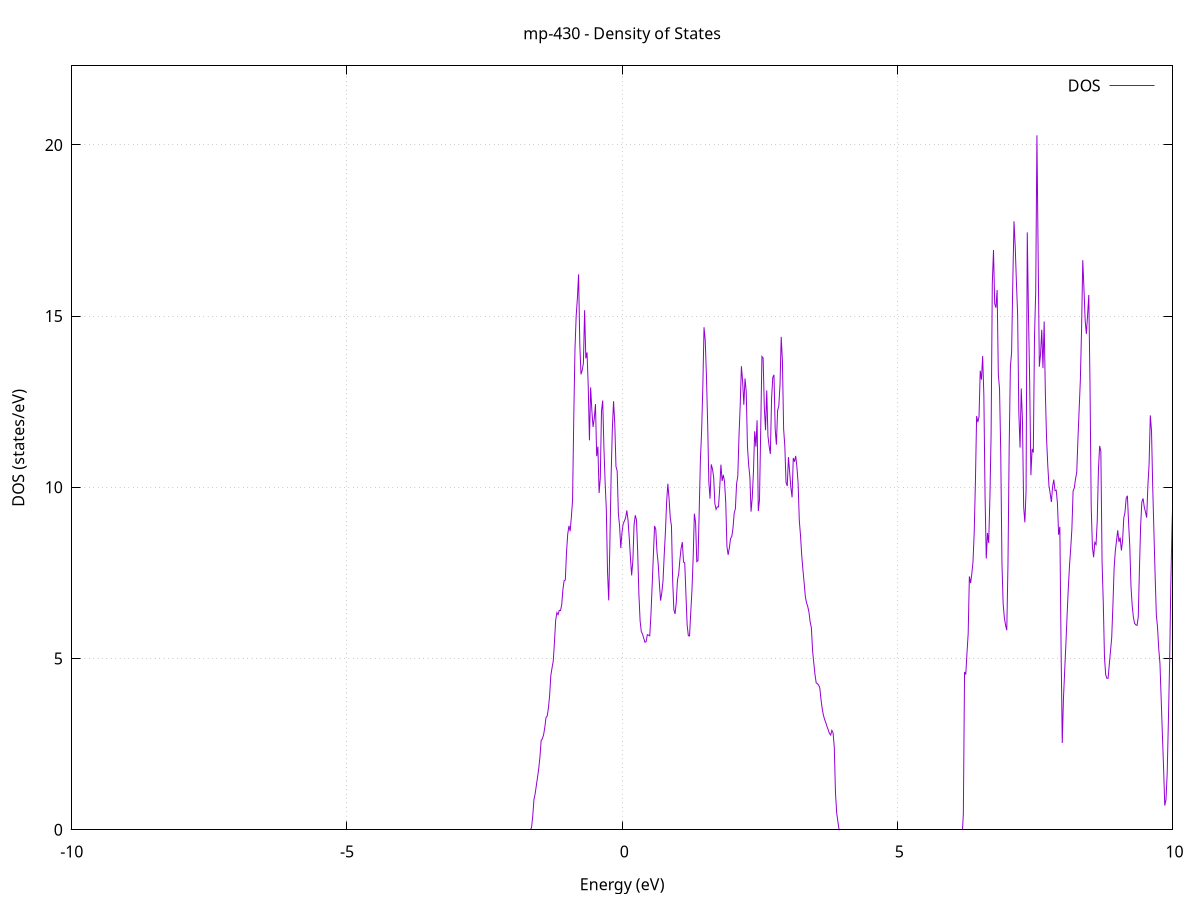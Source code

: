 set title 'mp-430 - Density of States'
set xlabel 'Energy (eV)'
set ylabel 'DOS (states/eV)'
set grid
set xrange [-10:10]
set yrange [0:22.307]
set xzeroaxis lt -1
set terminal png size 800,600
set output 'mp-430_dos_gnuplot.png'
plot '-' using 1:2 with lines title 'DOS'
-31.211500 0.000000
-31.189600 0.000000
-31.167700 0.000000
-31.145800 0.000000
-31.123900 0.000000
-31.101900 0.000000
-31.080000 0.000000
-31.058100 0.000000
-31.036200 0.000000
-31.014300 0.000000
-30.992400 0.000000
-30.970400 0.000000
-30.948500 0.000000
-30.926600 0.000000
-30.904700 0.000000
-30.882800 0.000000
-30.860900 0.000000
-30.839000 0.000000
-30.817000 0.000000
-30.795100 0.000000
-30.773200 0.000000
-30.751300 0.000000
-30.729400 0.000000
-30.707500 0.000000
-30.685500 0.000000
-30.663600 0.000000
-30.641700 0.000000
-30.619800 0.000000
-30.597900 0.000000
-30.576000 0.000000
-30.554000 0.000000
-30.532100 0.000000
-30.510200 0.000000
-30.488300 0.000000
-30.466400 0.000000
-30.444500 0.000000
-30.422500 0.000000
-30.400600 0.000000
-30.378700 0.000000
-30.356800 0.000000
-30.334900 0.000000
-30.313000 0.000000
-30.291000 0.000000
-30.269100 0.000000
-30.247200 0.000000
-30.225300 0.000000
-30.203400 0.000000
-30.181500 0.000000
-30.159500 0.000000
-30.137600 0.000000
-30.115700 0.000000
-30.093800 0.000000
-30.071900 0.000000
-30.050000 0.000000
-30.028000 0.000000
-30.006100 0.000000
-29.984200 0.000000
-29.962300 0.000000
-29.940400 0.000000
-29.918500 0.000000
-29.896500 0.000000
-29.874600 0.000000
-29.852700 0.000000
-29.830800 0.000000
-29.808900 0.000000
-29.787000 0.000000
-29.765000 0.000000
-29.743100 0.000000
-29.721200 0.000000
-29.699300 0.000000
-29.677400 0.000000
-29.655500 0.000000
-29.633500 0.000000
-29.611600 0.000000
-29.589700 0.000000
-29.567800 0.000000
-29.545900 0.000000
-29.524000 0.000000
-29.502100 0.000000
-29.480100 0.000000
-29.458200 0.000000
-29.436300 0.000000
-29.414400 0.000000
-29.392500 0.000000
-29.370600 0.000000
-29.348600 0.000000
-29.326700 0.000000
-29.304800 0.000000
-29.282900 0.000000
-29.261000 0.000000
-29.239100 0.000000
-29.217100 1.244600
-29.195200 69.837500
-29.173300 95.609100
-29.151400 87.484400
-29.129500 80.912200
-29.107600 14.879300
-29.085600 58.943300
-29.063700 73.013200
-29.041800 54.774900
-29.019900 66.242100
-28.998000 77.907800
-28.976100 80.131700
-28.954100 172.298200
-28.932200 119.323700
-28.910300 32.565500
-28.888400 0.000000
-28.866500 0.000000
-28.844600 0.000000
-28.822600 0.000000
-28.800700 0.000000
-28.778800 0.000000
-28.756900 0.000000
-28.735000 0.000000
-28.713100 0.000000
-28.691100 0.000000
-28.669200 0.000000
-28.647300 0.000000
-28.625400 0.000000
-28.603500 0.000000
-28.581600 0.000000
-28.559600 0.000000
-28.537700 0.000000
-28.515800 0.000000
-28.493900 0.000000
-28.472000 0.000000
-28.450100 0.000000
-28.428100 0.000000
-28.406200 0.000000
-28.384300 0.000000
-28.362400 0.000000
-28.340500 0.000000
-28.318600 0.000000
-28.296700 0.000000
-28.274700 0.000000
-28.252800 0.000000
-28.230900 0.000000
-28.209000 0.000000
-28.187100 0.000000
-28.165200 0.000000
-28.143200 0.000000
-28.121300 0.000000
-28.099400 0.000000
-28.077500 0.000000
-28.055600 0.000000
-28.033700 0.000000
-28.011700 0.000000
-27.989800 0.000000
-27.967900 0.000000
-27.946000 0.000000
-27.924100 0.000000
-27.902200 0.000000
-27.880200 0.000000
-27.858300 0.000000
-27.836400 0.000000
-27.814500 0.000000
-27.792600 0.000000
-27.770700 0.000000
-27.748700 0.000000
-27.726800 0.000000
-27.704900 0.000000
-27.683000 0.000000
-27.661100 0.000000
-27.639200 0.000000
-27.617200 0.000000
-27.595300 0.000000
-27.573400 0.000000
-27.551500 0.000000
-27.529600 0.000000
-27.507700 0.000000
-27.485700 0.000000
-27.463800 0.000000
-27.441900 0.000000
-27.420000 0.000000
-27.398100 0.000000
-27.376200 0.000000
-27.354200 0.000000
-27.332300 0.000000
-27.310400 0.000000
-27.288500 0.000000
-27.266600 0.000000
-27.244700 0.000000
-27.222700 0.000000
-27.200800 0.000000
-27.178900 0.000000
-27.157000 0.000000
-27.135100 0.000000
-27.113200 0.000000
-27.091200 0.000000
-27.069300 0.000000
-27.047400 0.000000
-27.025500 0.000000
-27.003600 0.000000
-26.981700 0.000000
-26.959800 0.000000
-26.937800 0.000000
-26.915900 0.000000
-26.894000 0.000000
-26.872100 0.000000
-26.850200 0.000000
-26.828300 0.000000
-26.806300 0.000000
-26.784400 0.000000
-26.762500 0.000000
-26.740600 0.000000
-26.718700 0.000000
-26.696800 0.000000
-26.674800 0.000000
-26.652900 0.000000
-26.631000 0.000000
-26.609100 0.000000
-26.587200 0.000000
-26.565300 0.000000
-26.543300 0.000000
-26.521400 0.000000
-26.499500 0.000000
-26.477600 0.000000
-26.455700 0.000000
-26.433800 0.000000
-26.411800 0.000000
-26.389900 0.000000
-26.368000 0.000000
-26.346100 0.000000
-26.324200 0.000000
-26.302300 0.000000
-26.280300 0.000000
-26.258400 0.000000
-26.236500 0.000000
-26.214600 0.000000
-26.192700 0.000000
-26.170800 0.000000
-26.148800 0.000000
-26.126900 0.000000
-26.105000 0.000000
-26.083100 0.000000
-26.061200 0.000000
-26.039300 0.000000
-26.017300 0.000000
-25.995400 0.000000
-25.973500 0.000000
-25.951600 0.000000
-25.929700 0.000000
-25.907800 0.000000
-25.885800 0.000000
-25.863900 0.000000
-25.842000 0.000000
-25.820100 0.000000
-25.798200 0.000000
-25.776300 0.000000
-25.754400 0.000000
-25.732400 0.000000
-25.710500 0.000000
-25.688600 0.000000
-25.666700 0.000000
-25.644800 0.000000
-25.622900 0.000000
-25.600900 0.000000
-25.579000 0.000000
-25.557100 0.000000
-25.535200 0.000000
-25.513300 0.000000
-25.491400 0.000000
-25.469400 0.000000
-25.447500 0.000000
-25.425600 0.000000
-25.403700 0.000000
-25.381800 0.000000
-25.359900 0.000000
-25.337900 0.000000
-25.316000 0.000000
-25.294100 0.000000
-25.272200 0.000000
-25.250300 0.000000
-25.228400 0.000000
-25.206400 0.000000
-25.184500 0.000000
-25.162600 0.000000
-25.140700 0.000000
-25.118800 0.000000
-25.096900 0.000000
-25.074900 0.000000
-25.053000 0.000000
-25.031100 0.000000
-25.009200 0.000000
-24.987300 0.000000
-24.965400 0.000000
-24.943400 0.000000
-24.921500 0.000000
-24.899600 0.000000
-24.877700 0.000000
-24.855800 0.000000
-24.833900 0.000000
-24.811900 0.000000
-24.790000 0.000000
-24.768100 0.000000
-24.746200 0.000000
-24.724300 0.000000
-24.702400 0.000000
-24.680400 0.000000
-24.658500 0.000000
-24.636600 0.000000
-24.614700 0.000000
-24.592800 0.000000
-24.570900 0.000000
-24.548900 0.000000
-24.527000 0.000000
-24.505100 0.000000
-24.483200 0.000000
-24.461300 0.000000
-24.439400 0.000000
-24.417500 0.000000
-24.395500 0.000000
-24.373600 0.000000
-24.351700 0.000000
-24.329800 0.000000
-24.307900 0.000000
-24.286000 0.000000
-24.264000 0.000000
-24.242100 0.000000
-24.220200 0.000000
-24.198300 0.000000
-24.176400 0.000000
-24.154500 0.000000
-24.132500 0.000000
-24.110600 0.000000
-24.088700 0.000000
-24.066800 0.000000
-24.044900 0.000000
-24.023000 0.000000
-24.001000 0.000000
-23.979100 0.000000
-23.957200 0.000000
-23.935300 0.000000
-23.913400 0.000000
-23.891500 0.000000
-23.869500 0.000000
-23.847600 0.000000
-23.825700 0.000000
-23.803800 0.000000
-23.781900 0.000000
-23.760000 0.000000
-23.738000 0.000000
-23.716100 0.000000
-23.694200 0.000000
-23.672300 0.000000
-23.650400 0.000000
-23.628500 0.000000
-23.606500 0.000000
-23.584600 0.000000
-23.562700 0.000000
-23.540800 0.000000
-23.518900 0.000000
-23.497000 0.000000
-23.475000 0.000000
-23.453100 0.000000
-23.431200 0.000000
-23.409300 0.000000
-23.387400 0.000000
-23.365500 0.000000
-23.343500 0.000000
-23.321600 0.000000
-23.299700 0.000000
-23.277800 0.000000
-23.255900 0.000000
-23.234000 0.000000
-23.212100 0.000000
-23.190100 0.000000
-23.168200 0.000000
-23.146300 0.000000
-23.124400 0.000000
-23.102500 0.000000
-23.080600 0.000000
-23.058600 0.000000
-23.036700 0.000000
-23.014800 0.000000
-22.992900 0.000000
-22.971000 0.000000
-22.949100 0.000000
-22.927100 0.000000
-22.905200 0.000000
-22.883300 0.000000
-22.861400 0.000000
-22.839500 0.000000
-22.817600 0.000000
-22.795600 0.000000
-22.773700 0.000000
-22.751800 0.000000
-22.729900 0.000000
-22.708000 0.000000
-22.686100 0.000000
-22.664100 0.000000
-22.642200 0.000000
-22.620300 0.000000
-22.598400 0.000000
-22.576500 0.000000
-22.554600 0.000000
-22.532600 0.000000
-22.510700 0.000000
-22.488800 0.000000
-22.466900 0.000000
-22.445000 0.000000
-22.423100 0.000000
-22.401100 0.000000
-22.379200 0.000000
-22.357300 0.000000
-22.335400 0.000000
-22.313500 0.000000
-22.291600 0.000000
-22.269600 0.000000
-22.247700 0.000000
-22.225800 0.000000
-22.203900 0.000000
-22.182000 0.000000
-22.160100 0.000000
-22.138100 0.000000
-22.116200 0.000000
-22.094300 0.000000
-22.072400 0.000000
-22.050500 0.000000
-22.028600 0.000000
-22.006600 0.000000
-21.984700 0.000000
-21.962800 0.000000
-21.940900 0.000000
-21.919000 0.000000
-21.897100 0.000000
-21.875200 0.000000
-21.853200 0.000000
-21.831300 0.000000
-21.809400 0.000000
-21.787500 0.000000
-21.765600 0.000000
-21.743700 0.000000
-21.721700 0.000000
-21.699800 0.000000
-21.677900 0.000000
-21.656000 0.000000
-21.634100 0.000000
-21.612200 0.000000
-21.590200 0.000000
-21.568300 0.000000
-21.546400 0.000000
-21.524500 0.000000
-21.502600 0.000000
-21.480700 0.000000
-21.458700 0.000000
-21.436800 0.000000
-21.414900 0.000000
-21.393000 0.000000
-21.371100 0.000000
-21.349200 0.000000
-21.327200 0.000000
-21.305300 0.000000
-21.283400 0.000000
-21.261500 0.000000
-21.239600 0.000000
-21.217700 0.000000
-21.195700 0.000000
-21.173800 0.000000
-21.151900 0.000000
-21.130000 0.000000
-21.108100 0.000000
-21.086200 0.000000
-21.064200 0.000000
-21.042300 0.000000
-21.020400 0.000000
-20.998500 0.000000
-20.976600 0.000000
-20.954700 0.000000
-20.932700 0.000000
-20.910800 0.000000
-20.888900 0.000000
-20.867000 0.000000
-20.845100 0.000000
-20.823200 0.000000
-20.801200 0.000000
-20.779300 0.000000
-20.757400 0.000000
-20.735500 0.000000
-20.713600 0.000000
-20.691700 0.000000
-20.669800 0.000000
-20.647800 0.000000
-20.625900 0.000000
-20.604000 0.000000
-20.582100 0.000000
-20.560200 0.000000
-20.538300 0.000000
-20.516300 0.000000
-20.494400 0.000000
-20.472500 0.000000
-20.450600 0.000000
-20.428700 0.000000
-20.406800 0.000000
-20.384800 0.000000
-20.362900 0.000000
-20.341000 0.000000
-20.319100 0.000000
-20.297200 0.000000
-20.275300 0.000000
-20.253300 0.000000
-20.231400 0.000000
-20.209500 0.000000
-20.187600 0.000000
-20.165700 0.000000
-20.143800 0.000000
-20.121800 0.000000
-20.099900 0.000000
-20.078000 0.000000
-20.056100 0.000000
-20.034200 0.000000
-20.012300 0.000000
-19.990300 0.000000
-19.968400 0.000000
-19.946500 0.000000
-19.924600 0.000000
-19.902700 0.000000
-19.880800 0.000000
-19.858800 0.000000
-19.836900 0.000000
-19.815000 0.000000
-19.793100 0.000000
-19.771200 0.000000
-19.749300 0.000000
-19.727300 0.000000
-19.705400 0.000000
-19.683500 0.000000
-19.661600 0.000000
-19.639700 0.000000
-19.617800 0.000000
-19.595800 0.000000
-19.573900 0.000000
-19.552000 0.000000
-19.530100 0.000000
-19.508200 0.000000
-19.486300 0.000000
-19.464300 0.000000
-19.442400 0.000000
-19.420500 0.000000
-19.398600 0.000000
-19.376700 0.000000
-19.354800 0.000000
-19.332900 0.000000
-19.310900 0.000000
-19.289000 0.000000
-19.267100 0.000000
-19.245200 0.000000
-19.223300 0.000000
-19.201400 0.000000
-19.179400 0.000000
-19.157500 0.000000
-19.135600 0.000000
-19.113700 0.000000
-19.091800 0.000000
-19.069900 0.000000
-19.047900 0.000000
-19.026000 0.000000
-19.004100 0.000000
-18.982200 0.000000
-18.960300 0.000000
-18.938400 0.000000
-18.916400 0.000000
-18.894500 0.000000
-18.872600 0.000000
-18.850700 0.000000
-18.828800 0.000000
-18.806900 0.000000
-18.784900 0.000000
-18.763000 0.000000
-18.741100 0.000000
-18.719200 0.000000
-18.697300 0.000000
-18.675400 0.000000
-18.653400 0.000000
-18.631500 0.000000
-18.609600 0.000000
-18.587700 0.000000
-18.565800 0.000000
-18.543900 0.000000
-18.521900 0.000000
-18.500000 0.000000
-18.478100 0.000000
-18.456200 0.000000
-18.434300 0.000000
-18.412400 0.000000
-18.390400 0.000000
-18.368500 0.000000
-18.346600 0.000000
-18.324700 0.000000
-18.302800 0.000000
-18.280900 0.000000
-18.258900 0.000000
-18.237000 0.000000
-18.215100 0.000000
-18.193200 0.000000
-18.171300 0.000000
-18.149400 0.000000
-18.127500 0.000000
-18.105500 0.000000
-18.083600 0.000000
-18.061700 0.000000
-18.039800 0.000000
-18.017900 0.000000
-17.996000 0.000000
-17.974000 0.000000
-17.952100 0.000000
-17.930200 0.000000
-17.908300 0.000000
-17.886400 0.000000
-17.864500 0.000000
-17.842500 0.000000
-17.820600 0.000000
-17.798700 0.000000
-17.776800 0.000000
-17.754900 0.000000
-17.733000 0.000000
-17.711000 0.000000
-17.689100 0.000000
-17.667200 0.000000
-17.645300 0.000000
-17.623400 0.000000
-17.601500 0.000000
-17.579500 0.000000
-17.557600 0.000000
-17.535700 0.000000
-17.513800 0.000000
-17.491900 0.000000
-17.470000 0.000000
-17.448000 0.000000
-17.426100 0.000000
-17.404200 0.000000
-17.382300 0.000000
-17.360400 0.000000
-17.338500 0.000000
-17.316500 0.000000
-17.294600 0.000000
-17.272700 0.000000
-17.250800 0.000000
-17.228900 0.000000
-17.207000 0.000000
-17.185000 0.000000
-17.163100 0.000000
-17.141200 0.000000
-17.119300 0.000000
-17.097400 0.000000
-17.075500 0.000000
-17.053500 0.000000
-17.031600 0.000000
-17.009700 0.000000
-16.987800 0.000000
-16.965900 0.000000
-16.944000 0.000000
-16.922000 0.000000
-16.900100 0.000000
-16.878200 0.000000
-16.856300 0.000000
-16.834400 0.000000
-16.812500 0.000000
-16.790600 0.000000
-16.768600 0.000000
-16.746700 0.000000
-16.724800 0.000000
-16.702900 0.000000
-16.681000 0.000000
-16.659100 0.000000
-16.637100 0.000000
-16.615200 0.000000
-16.593300 0.000000
-16.571400 0.000000
-16.549500 0.000000
-16.527600 0.000000
-16.505600 0.000000
-16.483700 0.000000
-16.461800 0.000000
-16.439900 0.000000
-16.418000 0.000000
-16.396100 0.000000
-16.374100 0.000000
-16.352200 0.000000
-16.330300 0.000000
-16.308400 0.000000
-16.286500 0.000000
-16.264600 0.000000
-16.242600 0.000000
-16.220700 0.000000
-16.198800 0.000000
-16.176900 0.000000
-16.155000 0.000000
-16.133100 0.000000
-16.111100 0.000000
-16.089200 0.000000
-16.067300 0.000000
-16.045400 0.000000
-16.023500 0.000000
-16.001600 0.000000
-15.979600 0.000000
-15.957700 0.000000
-15.935800 0.000000
-15.913900 0.000000
-15.892000 0.000000
-15.870100 0.000000
-15.848100 0.000000
-15.826200 0.000000
-15.804300 0.000000
-15.782400 0.000000
-15.760500 0.000000
-15.738600 0.000000
-15.716600 0.000000
-15.694700 0.000000
-15.672800 0.000000
-15.650900 0.000000
-15.629000 0.000000
-15.607100 0.000000
-15.585200 0.000000
-15.563200 0.000000
-15.541300 0.000000
-15.519400 0.000000
-15.497500 0.000000
-15.475600 0.000000
-15.453700 0.000000
-15.431700 0.000000
-15.409800 0.000000
-15.387900 0.000000
-15.366000 0.000000
-15.344100 0.000000
-15.322200 0.000000
-15.300200 0.000000
-15.278300 0.000000
-15.256400 0.000000
-15.234500 0.000000
-15.212600 0.000000
-15.190700 0.000000
-15.168700 0.000000
-15.146800 0.000000
-15.124900 0.000000
-15.103000 0.000000
-15.081100 0.000000
-15.059200 0.000000
-15.037200 0.000000
-15.015300 0.000000
-14.993400 0.000000
-14.971500 0.000000
-14.949600 0.000000
-14.927700 0.000000
-14.905700 0.000000
-14.883800 0.000000
-14.861900 0.000000
-14.840000 0.000000
-14.818100 0.000000
-14.796200 0.000000
-14.774200 0.000000
-14.752300 0.000000
-14.730400 0.000000
-14.708500 0.000000
-14.686600 0.000000
-14.664700 0.000000
-14.642700 0.000000
-14.620800 0.000000
-14.598900 0.000000
-14.577000 0.000000
-14.555100 0.000000
-14.533200 0.000000
-14.511200 0.000000
-14.489300 0.144800
-14.467400 0.370500
-14.445500 0.443600
-14.423600 0.569000
-14.401700 0.660600
-14.379700 0.721800
-14.357800 0.792300
-14.335900 0.870500
-14.314000 0.950200
-14.292100 1.023100
-14.270200 1.084100
-14.248300 1.145400
-14.226300 1.210700
-14.204400 1.284500
-14.182500 1.357900
-14.160600 1.430600
-14.138700 1.500300
-14.116800 1.571300
-14.094800 1.644700
-14.072900 1.720700
-14.051000 1.801400
-14.029100 1.889700
-14.007200 1.985600
-13.985300 2.087400
-13.963300 2.195600
-13.941400 2.307800
-13.919500 2.584800
-13.897600 2.643600
-13.875700 2.713500
-13.853800 2.751400
-13.831800 2.817100
-13.809900 2.996300
-13.788000 2.937400
-13.766100 2.930200
-13.744200 2.935700
-13.722300 2.975000
-13.700300 3.029100
-13.678400 3.070200
-13.656500 3.150600
-13.634600 3.274100
-13.612700 3.477700
-13.590800 3.610600
-13.568800 3.722100
-13.546900 3.620700
-13.525000 3.625800
-13.503100 3.690600
-13.481200 3.846700
-13.459300 4.081600
-13.437300 4.593300
-13.415400 5.101900
-13.393500 5.482100
-13.371600 5.209000
-13.349700 5.157200
-13.327800 5.106700
-13.305800 5.060900
-13.283900 5.520700
-13.262000 5.125200
-13.240100 4.161000
-13.218200 3.902600
-13.196300 4.665700
-13.174300 5.432600
-13.152400 6.074000
-13.130500 6.304100
-13.108600 6.571400
-13.086700 7.197500
-13.064800 7.927300
-13.042900 8.585100
-13.020900 9.411500
-12.999000 9.994300
-12.977100 9.785800
-12.955200 11.530400
-12.933300 12.229200
-12.911400 10.082100
-12.889400 10.556800
-12.867500 11.764400
-12.845600 12.715600
-12.823700 12.190400
-12.801800 8.807200
-12.779900 7.119900
-12.757900 6.617500
-12.736000 7.649800
-12.714100 10.801000
-12.692200 14.382100
-12.670300 16.538200
-12.648400 14.931700
-12.626400 16.376000
-12.604500 19.607200
-12.582600 24.840600
-12.560700 25.935700
-12.538800 31.753700
-12.516900 14.349700
-12.494900 14.188100
-12.473000 30.808000
-12.451100 34.132300
-12.429200 28.176900
-12.407300 21.010300
-12.385400 14.483600
-12.363400 11.324500
-12.341500 9.466200
-12.319600 8.230300
-12.297700 7.249200
-12.275800 5.072300
-12.253900 3.596000
-12.231900 2.123200
-12.210000 0.000000
-12.188100 0.000000
-12.166200 0.000000
-12.144300 0.000000
-12.122400 0.000000
-12.100400 0.000000
-12.078500 0.000000
-12.056600 0.000000
-12.034700 0.000000
-12.012800 0.000000
-11.990900 0.000000
-11.968900 0.000000
-11.947000 0.000000
-11.925100 0.000000
-11.903200 0.000000
-11.881300 0.000000
-11.859400 0.000000
-11.837400 0.000000
-11.815500 0.000000
-11.793600 0.000000
-11.771700 0.000000
-11.749800 0.000000
-11.727900 0.000000
-11.706000 0.000000
-11.684000 0.000000
-11.662100 0.000000
-11.640200 0.000000
-11.618300 0.000000
-11.596400 0.000000
-11.574500 0.000000
-11.552500 0.000000
-11.530600 0.000000
-11.508700 0.000000
-11.486800 0.000000
-11.464900 0.000000
-11.443000 0.000000
-11.421000 0.000000
-11.399100 0.000000
-11.377200 0.000000
-11.355300 0.000000
-11.333400 0.000000
-11.311500 0.000000
-11.289500 0.000000
-11.267600 0.000000
-11.245700 0.000000
-11.223800 0.000000
-11.201900 0.000000
-11.180000 0.000000
-11.158000 0.000000
-11.136100 0.000000
-11.114200 0.000000
-11.092300 0.000000
-11.070400 0.000000
-11.048500 0.000000
-11.026500 0.000000
-11.004600 0.000000
-10.982700 0.000000
-10.960800 0.000000
-10.938900 0.000000
-10.917000 0.000000
-10.895000 0.000000
-10.873100 0.000000
-10.851200 0.000000
-10.829300 0.000000
-10.807400 0.000000
-10.785500 0.000000
-10.763500 0.000000
-10.741600 0.000000
-10.719700 0.000000
-10.697800 0.000000
-10.675900 0.000000
-10.654000 0.000000
-10.632000 0.000000
-10.610100 0.000000
-10.588200 0.000000
-10.566300 0.000000
-10.544400 0.000000
-10.522500 0.000000
-10.500600 0.000000
-10.478600 0.000000
-10.456700 0.000000
-10.434800 0.000000
-10.412900 0.000000
-10.391000 0.000000
-10.369100 0.000000
-10.347100 0.000000
-10.325200 0.000000
-10.303300 0.000000
-10.281400 0.000000
-10.259500 0.000000
-10.237600 0.000000
-10.215600 0.000000
-10.193700 0.000000
-10.171800 0.000000
-10.149900 0.000000
-10.128000 0.000000
-10.106100 0.000000
-10.084100 0.000000
-10.062200 0.000000
-10.040300 0.000000
-10.018400 0.000000
-9.996500 0.000000
-9.974600 0.000000
-9.952600 0.000000
-9.930700 0.000000
-9.908800 0.000000
-9.886900 0.000000
-9.865000 0.000000
-9.843100 0.000000
-9.821100 0.000000
-9.799200 0.000000
-9.777300 0.000000
-9.755400 0.000000
-9.733500 0.000000
-9.711600 0.000000
-9.689600 0.000000
-9.667700 0.000000
-9.645800 0.000000
-9.623900 0.000000
-9.602000 0.000000
-9.580100 0.000000
-9.558100 0.000000
-9.536200 0.000000
-9.514300 0.000000
-9.492400 0.000000
-9.470500 0.000000
-9.448600 0.000000
-9.426600 0.000000
-9.404700 0.000000
-9.382800 0.000000
-9.360900 0.000000
-9.339000 0.000000
-9.317100 0.000000
-9.295100 0.000000
-9.273200 0.000000
-9.251300 0.000000
-9.229400 0.000000
-9.207500 0.000000
-9.185600 0.000000
-9.163700 0.000000
-9.141700 0.000000
-9.119800 0.000000
-9.097900 0.000000
-9.076000 0.000000
-9.054100 0.000000
-9.032200 0.000000
-9.010200 0.000000
-8.988300 0.000000
-8.966400 0.000000
-8.944500 0.000000
-8.922600 0.000000
-8.900700 0.000000
-8.878700 0.000000
-8.856800 0.000000
-8.834900 0.000000
-8.813000 0.000000
-8.791100 0.000000
-8.769200 0.000000
-8.747200 0.000000
-8.725300 0.000000
-8.703400 0.000000
-8.681500 0.000000
-8.659600 0.000000
-8.637700 0.000000
-8.615700 0.000000
-8.593800 0.000000
-8.571900 0.000000
-8.550000 0.000000
-8.528100 0.000000
-8.506200 0.000000
-8.484200 0.000000
-8.462300 0.000000
-8.440400 0.000000
-8.418500 0.000000
-8.396600 0.000000
-8.374700 0.000000
-8.352700 0.000000
-8.330800 0.000000
-8.308900 0.000000
-8.287000 0.000000
-8.265100 0.000000
-8.243200 0.000000
-8.221200 0.000000
-8.199300 0.000000
-8.177400 0.000000
-8.155500 0.000000
-8.133600 0.000000
-8.111700 0.000000
-8.089700 0.000000
-8.067800 0.000000
-8.045900 0.000000
-8.024000 0.000000
-8.002100 0.000000
-7.980200 0.000000
-7.958300 0.000000
-7.936300 0.000000
-7.914400 0.000000
-7.892500 0.000000
-7.870600 0.000000
-7.848700 0.000000
-7.826800 0.000000
-7.804800 0.000000
-7.782900 0.000000
-7.761000 0.000000
-7.739100 0.000000
-7.717200 0.000000
-7.695300 0.000000
-7.673300 0.000000
-7.651400 0.000000
-7.629500 0.000000
-7.607600 0.000000
-7.585700 0.000000
-7.563800 0.000000
-7.541800 0.000000
-7.519900 0.000000
-7.498000 0.000000
-7.476100 0.000000
-7.454200 0.000000
-7.432300 0.000000
-7.410300 0.000000
-7.388400 0.000000
-7.366500 0.000000
-7.344600 0.000000
-7.322700 0.000000
-7.300800 0.000000
-7.278800 0.000000
-7.256900 0.000000
-7.235000 0.000000
-7.213100 0.000000
-7.191200 0.000000
-7.169300 0.000000
-7.147300 0.000000
-7.125400 0.000000
-7.103500 0.000000
-7.081600 0.000000
-7.059700 0.000000
-7.037800 0.000000
-7.015800 0.000000
-6.993900 0.000000
-6.972000 0.000000
-6.950100 0.000000
-6.928200 0.000000
-6.906300 0.000000
-6.884300 0.000000
-6.862400 0.000000
-6.840500 0.000000
-6.818600 0.000000
-6.796700 0.000000
-6.774800 0.000000
-6.752800 0.000000
-6.730900 0.000000
-6.709000 0.000000
-6.687100 0.000000
-6.665200 0.000000
-6.643300 0.000000
-6.621400 0.000000
-6.599400 0.000000
-6.577500 0.000000
-6.555600 0.000000
-6.533700 0.000000
-6.511800 0.000000
-6.489900 0.000000
-6.467900 0.000000
-6.446000 0.000000
-6.424100 0.000000
-6.402200 0.000000
-6.380300 0.000000
-6.358400 0.000000
-6.336400 0.000000
-6.314500 0.000000
-6.292600 0.000000
-6.270700 0.000000
-6.248800 0.000000
-6.226900 0.000000
-6.204900 0.000000
-6.183000 0.000000
-6.161100 0.000000
-6.139200 0.000000
-6.117300 0.000000
-6.095400 0.000000
-6.073400 0.000000
-6.051500 0.000000
-6.029600 0.000000
-6.007700 0.000000
-5.985800 0.000000
-5.963900 0.000000
-5.941900 0.000000
-5.920000 0.000000
-5.898100 0.000000
-5.876200 0.000000
-5.854300 0.000000
-5.832400 0.000000
-5.810400 0.000000
-5.788500 0.000000
-5.766600 0.000000
-5.744700 0.000000
-5.722800 0.000000
-5.700900 0.000000
-5.678900 0.000000
-5.657000 0.000000
-5.635100 0.000000
-5.613200 0.000000
-5.591300 0.000000
-5.569400 0.000000
-5.547400 0.000000
-5.525500 0.000000
-5.503600 0.000000
-5.481700 0.000000
-5.459800 0.000000
-5.437900 0.000000
-5.416000 0.000000
-5.394000 0.000000
-5.372100 0.000000
-5.350200 0.000000
-5.328300 0.000000
-5.306400 0.000000
-5.284500 0.000000
-5.262500 0.000000
-5.240600 0.000000
-5.218700 0.000000
-5.196800 0.000000
-5.174900 0.000000
-5.153000 0.000000
-5.131000 0.000000
-5.109100 0.000000
-5.087200 0.000000
-5.065300 0.000000
-5.043400 0.000000
-5.021500 0.000000
-4.999500 0.000000
-4.977600 0.000000
-4.955700 0.000000
-4.933800 0.000000
-4.911900 0.000000
-4.890000 0.000000
-4.868000 0.000000
-4.846100 0.000000
-4.824200 0.000000
-4.802300 0.000000
-4.780400 0.000000
-4.758500 0.000000
-4.736500 0.000000
-4.714600 0.000000
-4.692700 0.000000
-4.670800 0.000000
-4.648900 0.000000
-4.627000 0.000000
-4.605000 0.000000
-4.583100 0.000000
-4.561200 0.000000
-4.539300 0.000000
-4.517400 0.000000
-4.495500 0.000000
-4.473500 0.000000
-4.451600 0.000000
-4.429700 0.000000
-4.407800 0.000000
-4.385900 0.000000
-4.364000 0.000000
-4.342000 0.000000
-4.320100 0.000000
-4.298200 0.000000
-4.276300 0.000000
-4.254400 0.000000
-4.232500 0.000000
-4.210500 0.000000
-4.188600 0.000000
-4.166700 0.000000
-4.144800 0.000000
-4.122900 0.000000
-4.101000 0.000000
-4.079100 0.000000
-4.057100 0.000000
-4.035200 0.000000
-4.013300 0.000000
-3.991400 0.000000
-3.969500 0.000000
-3.947600 0.000000
-3.925600 0.000000
-3.903700 0.000000
-3.881800 0.000000
-3.859900 0.000000
-3.838000 0.000000
-3.816100 0.000000
-3.794100 0.000000
-3.772200 0.000000
-3.750300 0.000000
-3.728400 0.000000
-3.706500 0.000000
-3.684600 0.000000
-3.662600 0.000000
-3.640700 0.000000
-3.618800 0.000000
-3.596900 0.000000
-3.575000 0.000000
-3.553100 0.000000
-3.531100 0.000000
-3.509200 0.000000
-3.487300 0.000000
-3.465400 0.000000
-3.443500 0.000000
-3.421600 0.000000
-3.399600 0.000000
-3.377700 0.000000
-3.355800 0.000000
-3.333900 0.000000
-3.312000 0.000000
-3.290100 0.000000
-3.268100 0.000000
-3.246200 0.000000
-3.224300 0.000000
-3.202400 0.000000
-3.180500 0.000000
-3.158600 0.000000
-3.136600 0.000000
-3.114700 0.000000
-3.092800 0.000000
-3.070900 0.000000
-3.049000 0.000000
-3.027100 0.000000
-3.005100 0.000000
-2.983200 0.000000
-2.961300 0.000000
-2.939400 0.000000
-2.917500 0.000000
-2.895600 0.000000
-2.873600 0.000000
-2.851700 0.000000
-2.829800 0.000000
-2.807900 0.000000
-2.786000 0.000000
-2.764100 0.000000
-2.742200 0.000000
-2.720200 0.000000
-2.698300 0.000000
-2.676400 0.000000
-2.654500 0.000000
-2.632600 0.000000
-2.610700 0.000000
-2.588700 0.000000
-2.566800 0.000000
-2.544900 0.000000
-2.523000 0.000000
-2.501100 0.000000
-2.479200 0.000000
-2.457200 0.000000
-2.435300 0.000000
-2.413400 0.000000
-2.391500 0.000000
-2.369600 0.000000
-2.347700 0.000000
-2.325700 0.000000
-2.303800 0.000000
-2.281900 0.000000
-2.260000 0.000000
-2.238100 0.000000
-2.216200 0.000000
-2.194200 0.000000
-2.172300 0.000000
-2.150400 0.000000
-2.128500 0.000000
-2.106600 0.000000
-2.084700 0.000000
-2.062700 0.000000
-2.040800 0.000000
-2.018900 0.000000
-1.997000 0.000000
-1.975100 0.000000
-1.953200 0.000000
-1.931200 0.000000
-1.909300 0.000000
-1.887400 0.000000
-1.865500 0.000000
-1.843600 0.000000
-1.821700 0.000000
-1.799700 0.000000
-1.777800 0.000000
-1.755900 0.000000
-1.734000 0.000000
-1.712100 0.000000
-1.690200 0.000000
-1.668200 0.000000
-1.646300 0.066900
-1.624400 0.394700
-1.602500 0.881800
-1.580600 1.053500
-1.558700 1.300700
-1.536800 1.539800
-1.514800 1.798600
-1.492900 2.142300
-1.471000 2.612500
-1.449100 2.658800
-1.427200 2.776100
-1.405300 2.986100
-1.383300 3.282600
-1.361400 3.320900
-1.339500 3.556400
-1.317600 3.918200
-1.295700 4.504600
-1.273800 4.728000
-1.251800 4.925200
-1.229900 5.475400
-1.208000 6.117500
-1.186100 6.341100
-1.164200 6.284000
-1.142300 6.407600
-1.120300 6.401500
-1.098400 6.563800
-1.076500 7.010200
-1.054600 7.272700
-1.032700 7.289700
-1.010800 8.106300
-0.988800 8.632900
-0.966900 8.875200
-0.945000 8.718900
-0.923100 9.127800
-0.901200 9.609300
-0.879300 12.008800
-0.857300 14.024800
-0.835400 14.998200
-0.813500 15.514100
-0.791600 16.220100
-0.769700 14.199700
-0.747800 13.300600
-0.725800 13.419300
-0.703900 13.626600
-0.682000 15.171500
-0.660100 13.765500
-0.638200 13.940300
-0.616300 12.965700
-0.594300 11.372700
-0.572400 12.918500
-0.550500 12.245000
-0.528600 11.762400
-0.506700 12.009900
-0.484800 12.430700
-0.462800 10.910400
-0.440900 11.191400
-0.419000 9.832500
-0.397100 10.268800
-0.375200 12.226600
-0.353300 12.533700
-0.331300 11.172700
-0.309400 10.147300
-0.287500 9.357300
-0.265600 7.536100
-0.243700 6.698500
-0.221800 8.458800
-0.199900 10.358900
-0.177900 11.709300
-0.156000 12.515100
-0.134100 11.871000
-0.112200 10.608100
-0.090300 10.476700
-0.068400 9.236400
-0.046400 8.864200
-0.024500 8.227800
-0.002600 8.685400
0.019300 8.941500
0.041200 9.014500
0.063100 9.114900
0.085100 9.324600
0.107000 9.035000
0.128900 8.528900
0.150800 7.944600
0.172700 7.428100
0.194600 7.853000
0.216600 8.904600
0.238500 9.183500
0.260400 9.049600
0.282300 8.113300
0.304200 6.880000
0.326100 6.107100
0.348100 5.785800
0.370000 5.717900
0.391900 5.595100
0.413800 5.477800
0.435700 5.491800
0.457600 5.698400
0.479600 5.684500
0.501500 5.663000
0.523400 6.284800
0.545300 7.139200
0.567200 8.007300
0.589100 8.871600
0.611100 8.774200
0.633000 8.114300
0.654900 7.773800
0.676800 7.182000
0.698700 6.691400
0.720600 6.919800
0.742600 7.266100
0.764500 8.023800
0.786400 8.702100
0.808300 9.577500
0.830200 10.104000
0.852100 9.679700
0.874100 9.114000
0.896000 8.868700
0.917900 7.283800
0.939800 6.425100
0.961700 6.303500
0.983600 6.639400
1.005500 7.293100
1.027500 7.473000
1.049400 7.892100
1.071300 8.219200
1.093200 8.399500
1.115100 7.817600
1.137000 7.797900
1.159000 6.880700
1.180900 5.977500
1.202800 5.667000
1.224700 5.659800
1.246600 6.351800
1.268500 6.993100
1.290500 7.946700
1.312400 9.230500
1.334300 8.973000
1.356200 7.829200
1.378100 7.859500
1.400000 9.288900
1.422000 10.802700
1.443900 11.633600
1.465800 12.927500
1.487700 14.675300
1.509600 14.291900
1.531500 13.261200
1.553500 11.874500
1.575400 10.144500
1.597300 9.668400
1.619200 10.670500
1.641100 10.536100
1.663000 10.299900
1.685000 9.520500
1.706900 9.356500
1.728800 9.429500
1.750700 9.429100
1.772600 9.962100
1.794500 10.662900
1.816500 10.182600
1.838400 10.364500
1.860300 10.169800
1.882200 9.566000
1.904100 8.272300
1.926000 8.028200
1.948000 8.231600
1.969900 8.504800
1.991800 8.561100
2.013700 8.801300
2.035600 9.241700
2.057500 9.377200
2.079500 10.102300
2.101400 10.326700
2.123300 11.516100
2.145200 12.401400
2.167100 13.536500
2.189000 13.098500
2.211000 12.409300
2.232900 13.180700
2.254800 12.790600
2.276700 11.200000
2.298600 10.658500
2.320500 10.307400
2.342400 9.290300
2.364400 9.702000
2.386300 10.480700
2.408200 11.636600
2.430100 11.188700
2.452000 11.956800
2.473900 9.307000
2.495900 9.637200
2.517800 11.677800
2.539700 13.819900
2.561600 13.777900
2.583500 12.320500
2.605400 11.668200
2.627400 12.830000
2.649300 11.501500
2.671200 11.195100
2.693100 10.975500
2.715000 12.582400
2.736900 13.208800
2.758900 13.285700
2.780800 11.707200
2.802700 11.245600
2.824600 12.241500
2.846500 12.377000
2.868400 12.998200
2.890400 14.394600
2.912300 13.682000
2.934200 11.700900
2.956100 11.201700
2.978000 10.139600
2.999900 10.040200
3.021900 10.883100
3.043800 10.435300
3.065700 9.995900
3.087600 9.707500
3.109500 10.858100
3.131400 10.749600
3.153400 10.918200
3.175300 10.603500
3.197200 10.117400
3.219100 9.029700
3.241000 8.590300
3.262900 8.009900
3.284900 7.593300
3.306800 7.209700
3.328700 6.810400
3.350600 6.628200
3.372500 6.518700
3.394400 6.357000
3.416400 6.067800
3.438300 5.900500
3.460200 5.231400
3.482100 4.868800
3.504000 4.535100
3.525900 4.291200
3.547800 4.265800
3.569800 4.227100
3.591700 4.140500
3.613600 3.798100
3.635500 3.531300
3.657400 3.344000
3.679300 3.219200
3.701300 3.123800
3.723200 3.011900
3.745100 2.914300
3.767000 2.811300
3.788900 2.767700
3.810800 2.902400
3.832800 2.826500
3.854700 2.408500
3.876600 1.064900
3.898500 0.491500
3.920400 0.235300
3.942300 0.000500
3.964300 0.000000
3.986200 0.000000
4.008100 0.000000
4.030000 0.000000
4.051900 0.000000
4.073800 0.000000
4.095800 0.000000
4.117700 0.000000
4.139600 0.000000
4.161500 0.000000
4.183400 0.000000
4.205300 0.000000
4.227300 0.000000
4.249200 0.000000
4.271100 0.000000
4.293000 0.000000
4.314900 0.000000
4.336800 0.000000
4.358800 0.000000
4.380700 0.000000
4.402600 0.000000
4.424500 0.000000
4.446400 0.000000
4.468300 0.000000
4.490300 0.000000
4.512200 0.000000
4.534100 0.000000
4.556000 0.000000
4.577900 0.000000
4.599800 0.000000
4.621800 0.000000
4.643700 0.000000
4.665600 0.000000
4.687500 0.000000
4.709400 0.000000
4.731300 0.000000
4.753300 0.000000
4.775200 0.000000
4.797100 0.000000
4.819000 0.000000
4.840900 0.000000
4.862800 0.000000
4.884700 0.000000
4.906700 0.000000
4.928600 0.000000
4.950500 0.000000
4.972400 0.000000
4.994300 0.000000
5.016200 0.000000
5.038200 0.000000
5.060100 0.000000
5.082000 0.000000
5.103900 0.000000
5.125800 0.000000
5.147700 0.000000
5.169700 0.000000
5.191600 0.000000
5.213500 0.000000
5.235400 0.000000
5.257300 0.000000
5.279200 0.000000
5.301200 0.000000
5.323100 0.000000
5.345000 0.000000
5.366900 0.000000
5.388800 0.000000
5.410700 0.000000
5.432700 0.000000
5.454600 0.000000
5.476500 0.000000
5.498400 0.000000
5.520300 0.000000
5.542200 0.000000
5.564200 0.000000
5.586100 0.000000
5.608000 0.000000
5.629900 0.000000
5.651800 0.000000
5.673700 0.000000
5.695700 0.000000
5.717600 0.000000
5.739500 0.000000
5.761400 0.000000
5.783300 0.000000
5.805200 0.000000
5.827200 0.000000
5.849100 0.000000
5.871000 0.000000
5.892900 0.000000
5.914800 0.000000
5.936700 0.000000
5.958700 0.000000
5.980600 0.000000
6.002500 0.000000
6.024400 0.000000
6.046300 0.000000
6.068200 0.000000
6.090100 0.000000
6.112100 0.000000
6.134000 0.000000
6.155900 0.000000
6.177800 0.000000
6.199700 0.463000
6.221600 4.608600
6.243600 4.533300
6.265500 5.155000
6.287400 5.722200
6.309300 7.397700
6.331200 7.203300
6.353100 7.469200
6.375100 7.825100
6.397000 8.680200
6.418900 10.148700
6.440800 12.080500
6.462700 11.903300
6.484600 12.058600
6.506600 13.403900
6.528500 13.144000
6.550400 13.831700
6.572300 12.698200
6.594200 9.741900
6.616100 7.921900
6.638100 8.666100
6.660000 8.377600
6.681900 9.669100
6.703800 11.533100
6.725700 15.956000
6.747600 16.929100
6.769600 15.358100
6.791500 15.245800
6.813400 15.762600
6.835300 13.300600
6.857200 12.873000
6.879100 11.037300
6.901100 7.784000
6.923000 6.598500
6.944900 6.190000
6.966800 5.973500
6.988700 5.826300
7.010600 7.759400
7.032600 11.188300
7.054500 13.525900
7.076400 13.936900
7.098300 16.006700
7.120200 17.769100
7.142100 17.039600
7.164100 15.984200
7.186000 15.044000
7.207900 12.196200
7.229800 11.160100
7.251700 12.887800
7.273600 11.970400
7.295600 9.423100
7.317500 8.976500
7.339400 9.900600
7.361300 17.444100
7.383200 15.028900
7.405100 13.074600
7.427000 10.354300
7.449000 11.121500
7.470900 11.017100
7.492800 14.424400
7.514700 15.719300
7.536600 20.279000
7.558500 16.826900
7.580500 13.521600
7.602400 13.887400
7.624300 14.602000
7.646200 13.480300
7.668100 14.842800
7.690000 12.736900
7.712000 11.419000
7.733900 10.632600
7.755800 10.039000
7.777700 9.816500
7.799600 9.571000
7.821500 10.028900
7.843500 10.224600
7.865400 9.900300
7.887300 9.918000
7.909200 9.538700
7.931100 8.614900
7.953000 8.847700
7.975000 5.365000
7.996900 2.536900
8.018800 3.838100
8.040700 4.632600
8.062600 5.412600
8.084500 6.250300
8.106500 7.045700
8.128400 7.706600
8.150300 8.206100
8.172200 8.794300
8.194100 9.896000
8.216000 9.984600
8.238000 10.243700
8.259900 10.437900
8.281800 11.404700
8.303700 12.268800
8.325600 13.126400
8.347500 14.594400
8.369500 16.631300
8.391400 15.797200
8.413300 14.864700
8.435200 14.480300
8.457100 15.031400
8.479000 15.617000
8.501000 13.025100
8.522900 9.432400
8.544800 8.262800
8.566700 7.958300
8.588600 8.390300
8.610500 8.328300
8.632400 9.016000
8.654400 10.529100
8.676300 11.210300
8.698200 11.049700
8.720100 7.833400
8.742000 6.645600
8.763900 5.048900
8.785900 4.528600
8.807800 4.422500
8.829700 4.423200
8.851600 4.822700
8.873500 5.219900
8.895400 5.609400
8.917400 6.553100
8.939300 7.641600
8.961200 8.147500
8.983100 8.447600
9.005000 8.745000
9.026900 8.405000
9.048900 8.536800
9.070800 8.158400
9.092700 8.435100
9.114600 9.100000
9.136500 9.269000
9.158400 9.678200
9.180400 9.754100
9.202300 8.965000
9.224200 8.257100
9.246100 7.094300
9.268000 6.541700
9.289900 6.195800
9.311900 6.026500
9.333800 5.982600
9.355700 5.969600
9.377600 6.203600
9.399500 7.626800
9.421400 8.894100
9.443400 9.579300
9.465300 9.675000
9.487200 9.423100
9.509100 9.279000
9.531000 9.114600
9.552900 10.055300
9.574900 10.684400
9.596800 12.101100
9.618700 11.641800
9.640600 10.007100
9.662500 8.699100
9.684400 7.422000
9.706400 6.282600
9.728300 5.906400
9.750200 5.277700
9.772100 4.861200
9.794000 3.838900
9.815900 2.801900
9.837900 1.808100
9.859800 0.706100
9.881700 0.881900
9.903600 1.650400
9.925500 3.185000
9.947400 4.848900
9.969300 7.155600
9.991300 8.861800
10.013200 10.057800
10.035100 10.287200
10.057000 10.067600
10.078900 10.393900
10.100800 10.635100
10.122800 9.714400
10.144700 9.525100
10.166600 10.044800
10.188500 10.688600
10.210400 12.259500
10.232300 8.956400
10.254300 5.417200
10.276200 4.490600
10.298100 3.907000
10.320000 3.499800
10.341900 3.179800
10.363800 2.945100
10.385800 2.617000
10.407700 2.402800
10.429600 2.122700
10.451500 1.895100
10.473400 1.841600
10.495300 1.821400
10.517300 1.627700
10.539200 1.323600
10.561100 0.985500
10.583000 0.762100
10.604900 0.408500
10.626800 0.006600
10.648800 0.000000
10.670700 0.000000
10.692600 0.000000
10.714500 0.000000
10.736400 0.000000
10.758300 0.000000
10.780300 0.000000
10.802200 0.000000
10.824100 0.000000
10.846000 0.000000
10.867900 0.000000
10.889800 0.000000
10.911800 0.000000
10.933700 0.000000
10.955600 0.000000
10.977500 0.000000
10.999400 0.000000
11.021300 0.000000
11.043300 0.000000
11.065200 0.000000
11.087100 0.000000
11.109000 0.000000
11.130900 0.000000
11.152800 0.000000
11.174700 0.000000
11.196700 0.000000
11.218600 0.000000
11.240500 0.000000
11.262400 0.000000
11.284300 0.000000
11.306200 0.000000
11.328200 0.000000
11.350100 0.000000
11.372000 0.000000
11.393900 0.000000
11.415800 0.000000
11.437700 0.000000
11.459700 0.000000
11.481600 0.000000
11.503500 0.000000
11.525400 0.000000
11.547300 0.000000
11.569200 0.000000
11.591200 0.000000
11.613100 0.000000
11.635000 0.000000
11.656900 0.000000
11.678800 0.000000
11.700700 0.000000
11.722700 0.000000
11.744600 0.000000
11.766500 0.000000
11.788400 0.000000
11.810300 0.000000
11.832200 0.000000
11.854200 0.000000
11.876100 0.000000
11.898000 0.000000
11.919900 0.000000
11.941800 0.000000
11.963700 0.000000
11.985700 0.000000
12.007600 0.000000
12.029500 0.000000
12.051400 0.000000
12.073300 0.000000
12.095200 0.000000
12.117200 0.000000
12.139100 0.000000
12.161000 0.000000
12.182900 0.000000
12.204800 0.000000
12.226700 0.000000
12.248700 0.000000
12.270600 0.000000
12.292500 0.000000
12.314400 0.000000
12.336300 0.000000
12.358200 0.000000
12.380200 0.000000
12.402100 0.000000
12.424000 0.000000
12.445900 0.000000
12.467800 0.000000
12.489700 0.000000
12.511600 0.000000
12.533600 0.000000
12.555500 0.000000
12.577400 0.000000
12.599300 0.000000
12.621200 0.000000
e
